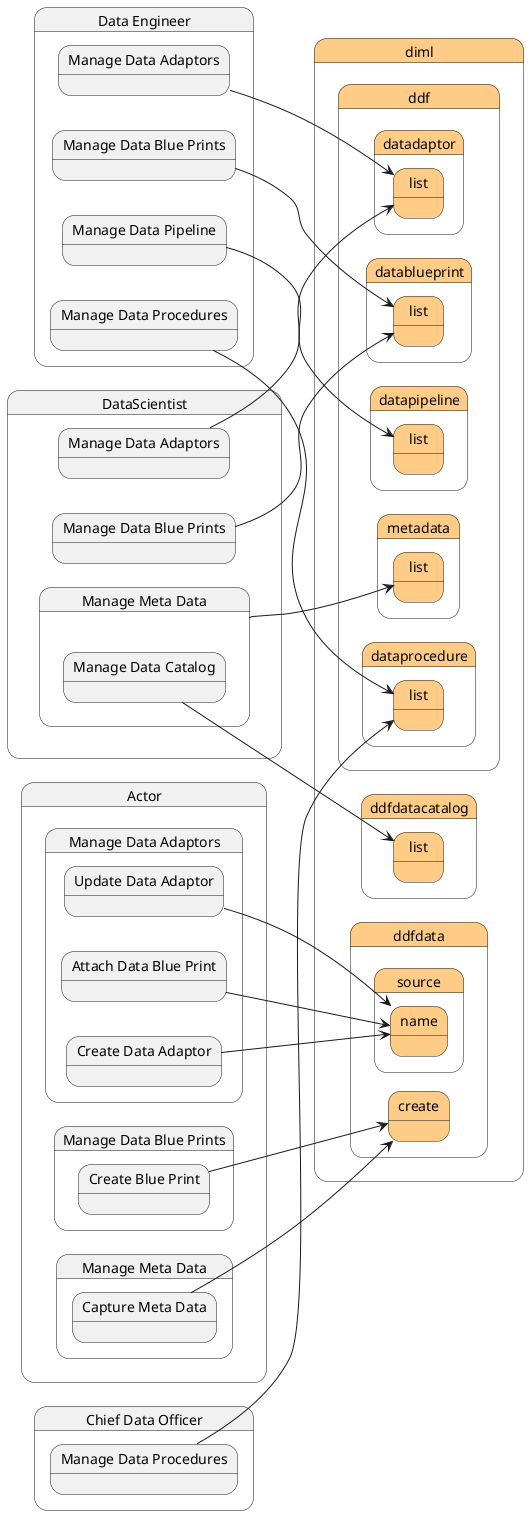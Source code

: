 @startuml
left to right direction



state "Data Engineer" as DataEngineer {
    state "Manage Data Adaptors" as DataEngineerManageDataAdaptors {
    }
}
state "diml" as diml #ffcc88 {
state "ddf" as dimlddf #ffcc88 {
state "datadaptor" as dimlddfdatadaptor #ffcc88 {
state "list" as dimlddfdatadaptorlist #ffcc88 {
}
}
}
}

DataEngineerManageDataAdaptors --> dimlddfdatadaptorlist

state "Data Scientist" as DataScientist {
    state "Manage Data Adaptors" as DataScientistManageDataAdaptors {
    }
}
state "diml" as diml #ffcc88 {
state "ddf" as dimlddf #ffcc88 {
state "datadaptor" as dimlddfdatadaptor #ffcc88 {
state "list" as dimlddfdatadaptorlist #ffcc88 {
}
}
}
}

DataScientistManageDataAdaptors --> dimlddfdatadaptorlist


    state "Actor" as Actor {
        state "Manage Data Adaptors" as ActorManageDataAdaptors {
            state "Attach Data Blue Print" as ActorManageDataAdaptorsAttachDataBluePrint {
            }
        }
    }
    state "diml" as diml #ffcc88 {
state "ddfdata" as dimlddfdata #ffcc88 {
state "source" as dimlddfdatasource #ffcc88 {
state "name" as dimlddfdatasourcename #ffcc88 {
}
}
}
}

    ActorManageDataAdaptorsAttachDataBluePrint --> dimlddfdatasourcename
    
 
    state "Actor" as Actor {
        state "Manage Data Adaptors" as ActorManageDataAdaptors {
            state "Create Data Adaptor" as ActorManageDataAdaptorsCreateDataAdaptor {
            }
        }
    }
    state "diml" as diml #ffcc88 {
state "ddfdata" as dimlddfdata #ffcc88 {
state "source" as dimlddfdatasource #ffcc88 {
state "name" as dimlddfdatasourcename #ffcc88 {
}
}
}
}

    ActorManageDataAdaptorsCreateDataAdaptor --> dimlddfdatasourcename
    
 
    state "Actor" as Actor {
        state "Manage Data Adaptors" as ActorManageDataAdaptors {
            state "Update Data Adaptor" as ActorManageDataAdaptorsUpdateDataAdaptor {
            }
        }
    }
    state "diml" as diml #ffcc88 {
state "ddfdata" as dimlddfdata #ffcc88 {
state "source" as dimlddfdatasource #ffcc88 {
state "name" as dimlddfdatasourcename #ffcc88 {
}
}
}
}

    ActorManageDataAdaptorsUpdateDataAdaptor --> dimlddfdatasourcename
    
 
 
state "Data Engineer" as DataEngineer {
    state "Manage Data Blue Prints" as DataEngineerManageDataBluePrints {
    }
}
state "diml" as diml #ffcc88 {
state "ddf" as dimlddf #ffcc88 {
state "datablueprint" as dimlddfdatablueprint #ffcc88 {
state "list" as dimlddfdatablueprintlist #ffcc88 {
}
}
}
}

DataEngineerManageDataBluePrints --> dimlddfdatablueprintlist

state "Data Scientist" as DataScientist {
    state "Manage Data Blue Prints" as DataScientistManageDataBluePrints {
    }
}
state "diml" as diml #ffcc88 {
state "ddf" as dimlddf #ffcc88 {
state "datablueprint" as dimlddfdatablueprint #ffcc88 {
state "list" as dimlddfdatablueprintlist #ffcc88 {
}
}
}
}

DataScientistManageDataBluePrints --> dimlddfdatablueprintlist


    state "Actor" as Actor {
        state "Manage Data Blue Prints" as ActorManageDataBluePrints {
            state "Create Blue Print" as ActorManageDataBluePrintsCreateBluePrint {
            }
        }
    }
    state "diml" as diml #ffcc88 {
state "ddfdata" as dimlddfdata #ffcc88 {
state "create" as dimlddfdatacreate #ffcc88 {
}
}
}

    ActorManageDataBluePrintsCreateBluePrint --> dimlddfdatacreate
    
 
 
state "Data Engineer" as DataEngineer {
    state "Manage Data Pipeline" as DataEngineerManageDataPipeline {
    }
}
state "diml" as diml #ffcc88 {
state "ddf" as dimlddf #ffcc88 {
state "datapipeline" as dimlddfdatapipeline #ffcc88 {
state "list" as dimlddfdatapipelinelist #ffcc88 {
}
}
}
}

DataEngineerManageDataPipeline --> dimlddfdatapipelinelist


 
state "Data Engineer" as DataEngineer {
    state "Manage Data Procedures" as DataEngineerManageDataProcedures {
    }
}
state "diml" as diml #ffcc88 {
state "ddf" as dimlddf #ffcc88 {
state "dataprocedure" as dimlddfdataprocedure #ffcc88 {
state "list" as dimlddfdataprocedurelist #ffcc88 {
}
}
}
}

DataEngineerManageDataProcedures --> dimlddfdataprocedurelist

state "Chief Data Officer" as ChiefDataOfficer {
    state "Manage Data Procedures" as ChiefDataOfficerManageDataProcedures {
    }
}
state "diml" as diml #ffcc88 {
state "ddf" as dimlddf #ffcc88 {
state "dataprocedure" as dimlddfdataprocedure #ffcc88 {
state "list" as dimlddfdataprocedurelist #ffcc88 {
}
}
}
}

ChiefDataOfficerManageDataProcedures --> dimlddfdataprocedurelist


 
state "Data Scientist" as DataScientist {
    state "Manage Meta Data" as DataScientistManageMetaData {
    }
}
state "diml" as diml #ffcc88 {
state "ddf" as dimlddf #ffcc88 {
state "metadata" as dimlddfmetadata #ffcc88 {
state "list" as dimlddfmetadatalist #ffcc88 {
}
}
}
}

DataScientistManageMetaData --> dimlddfmetadatalist


    state "Actor" as Actor {
        state "Manage Meta Data" as ActorManageMetaData {
            state "Capture Meta Data" as ActorManageMetaDataCaptureMetaData {
            }
        }
    }
    state "diml" as diml #ffcc88 {
state "ddfdata" as dimlddfdata #ffcc88 {
state "create" as dimlddfdatacreate #ffcc88 {
}
}
}

    ActorManageMetaDataCaptureMetaData --> dimlddfdatacreate
    
 
    state "DataScientist" as DataScientist {
        state "Manage Meta Data" as DataScientistManageMetaData {
            state "Manage Data Catalog" as DataScientistManageMetaDataManageDataCatalog {
            }
        }
    }
    state "diml" as diml #ffcc88 {
state "ddfdatacatalog" as dimlddfdatacatalog #ffcc88 {
state "list" as dimlddfdatacataloglist #ffcc88 {
}
}
}

    DataScientistManageMetaDataManageDataCatalog --> dimlddfdatacataloglist
    
 
 

@enduml
